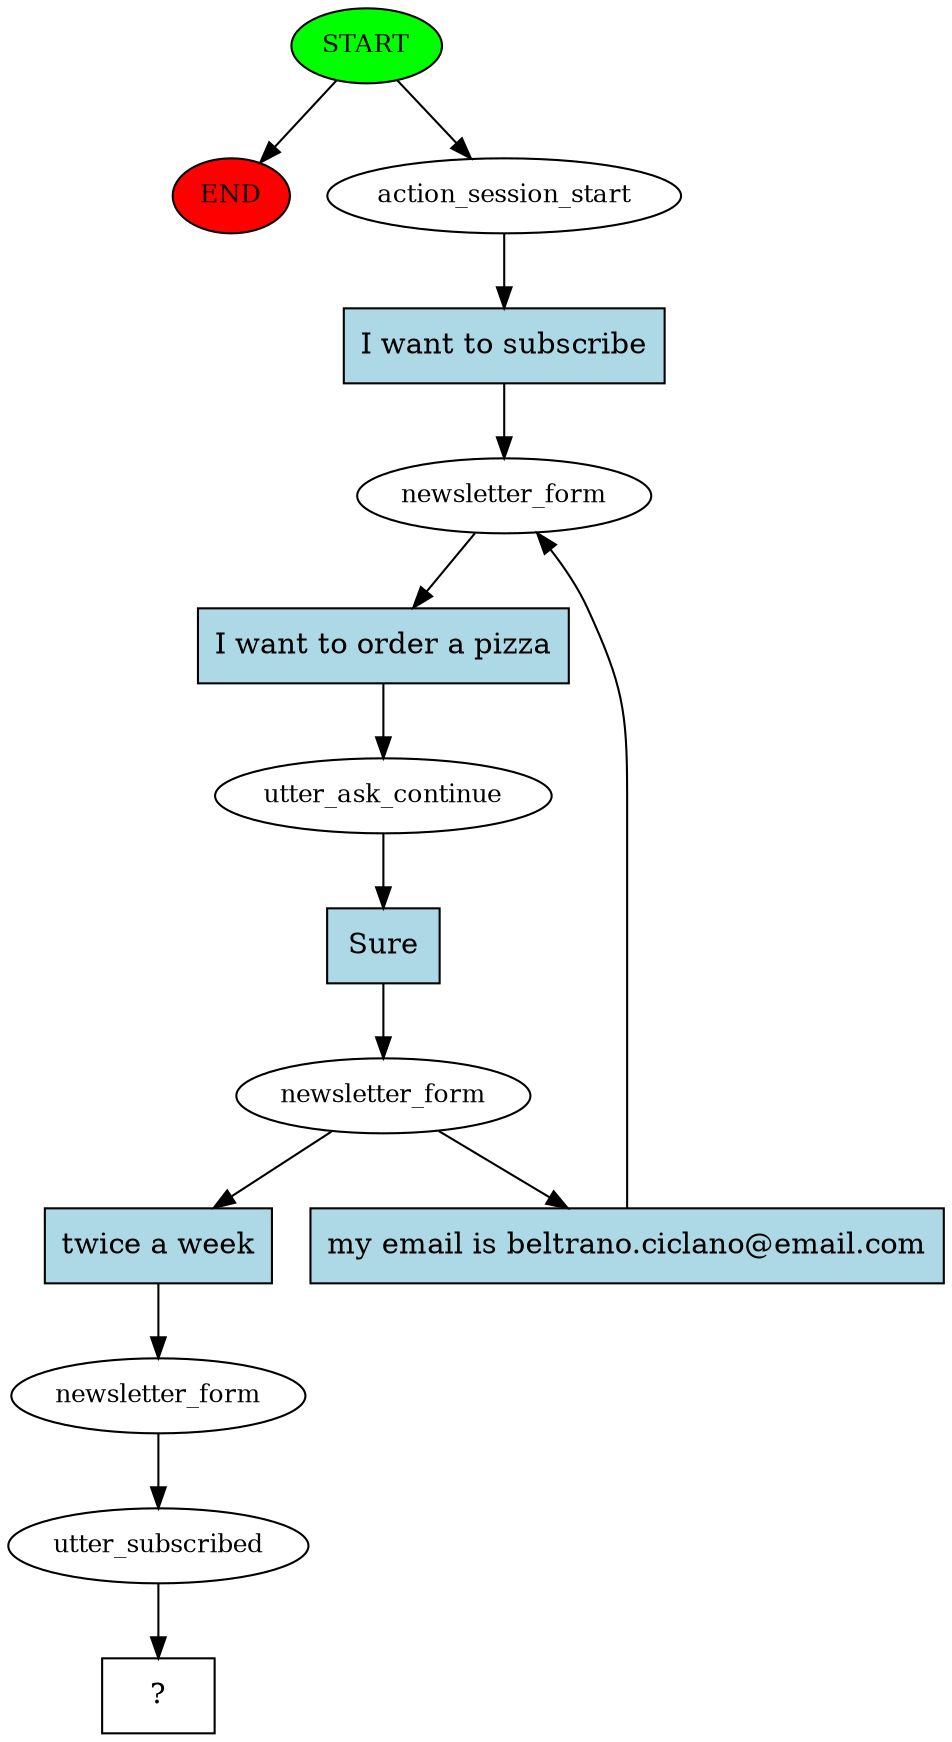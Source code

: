 digraph  {
0 [class="start active", fillcolor=green, fontsize=12, label=START, style=filled];
"-1" [class=end, fillcolor=red, fontsize=12, label=END, style=filled];
1 [class=active, fontsize=12, label=action_session_start];
2 [class=active, fontsize=12, label=newsletter_form];
3 [class=active, fontsize=12, label=utter_ask_continue];
4 [class=active, fontsize=12, label=newsletter_form];
8 [class=active, fontsize=12, label=newsletter_form];
9 [class=active, fontsize=12, label=utter_subscribed];
10 [class="intent dashed active", label="  ?  ", shape=rect];
11 [class="intent active", fillcolor=lightblue, label="I want to subscribe", shape=rect, style=filled];
12 [class="intent active", fillcolor=lightblue, label="I want to order a pizza", shape=rect, style=filled];
13 [class="intent active", fillcolor=lightblue, label=Sure, shape=rect, style=filled];
14 [class="intent active", fillcolor=lightblue, label="my email is beltrano.ciclano@email.com", shape=rect, style=filled];
15 [class="intent active", fillcolor=lightblue, label="twice a week", shape=rect, style=filled];
0 -> "-1"  [class="", key=NONE, label=""];
0 -> 1  [class=active, key=NONE, label=""];
1 -> 11  [class=active, key=0];
2 -> 12  [class=active, key=0];
3 -> 13  [class=active, key=0];
4 -> 14  [class=active, key=0];
4 -> 15  [class=active, key=0];
8 -> 9  [class=active, key=NONE, label=""];
9 -> 10  [class=active, key=NONE, label=""];
11 -> 2  [class=active, key=0];
12 -> 3  [class=active, key=0];
13 -> 4  [class=active, key=0];
14 -> 2  [class=active, key=0];
15 -> 8  [class=active, key=0];
}
